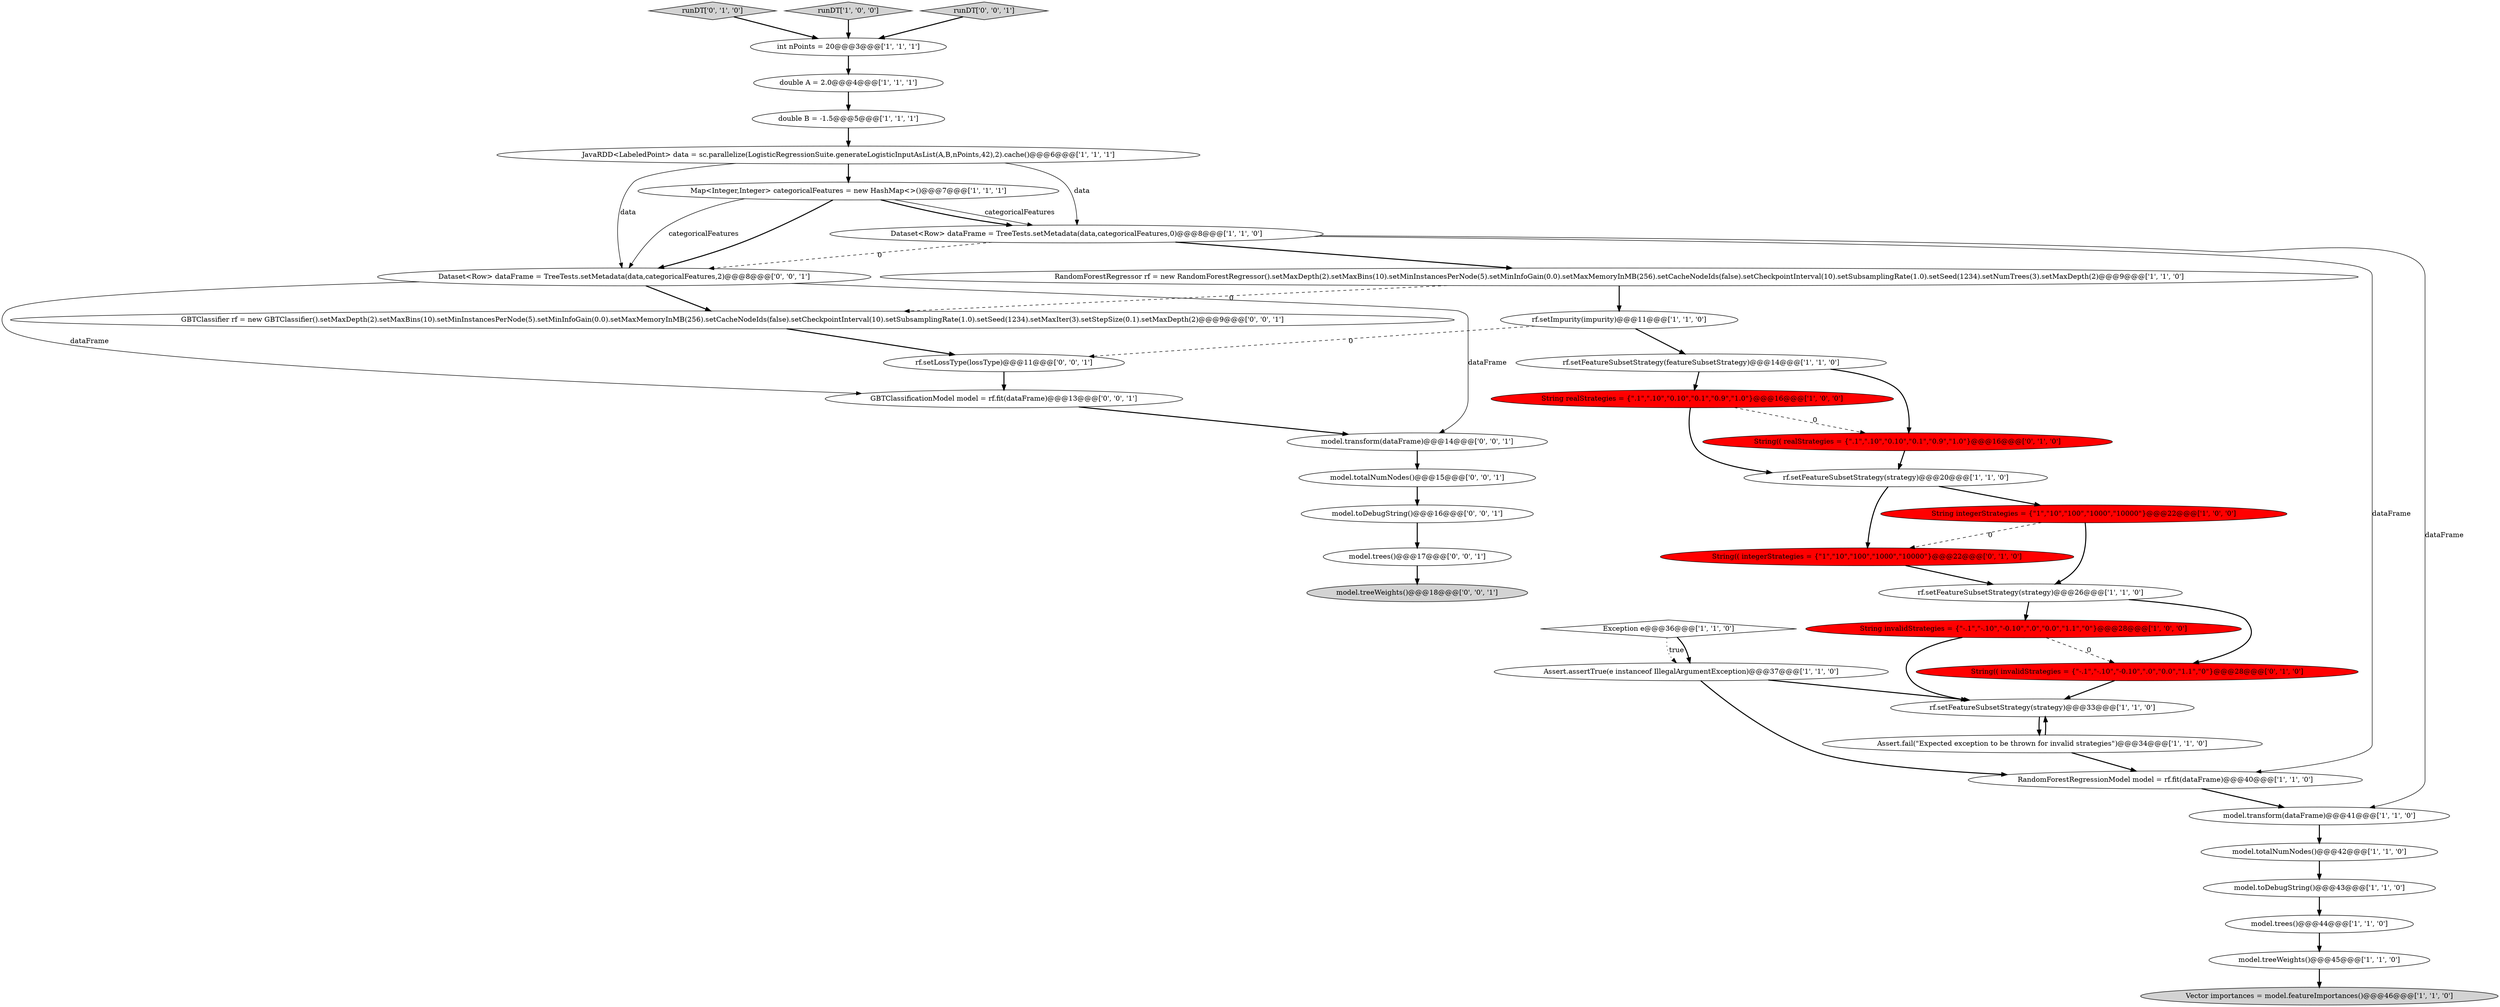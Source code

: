 digraph {
28 [style = filled, label = "String(( integerStrategies = {\"1\",\"10\",\"100\",\"1000\",\"10000\"}@@@22@@@['0', '1', '0']", fillcolor = red, shape = ellipse image = "AAA1AAABBB2BBB"];
11 [style = filled, label = "Assert.fail(\"Expected exception to be thrown for invalid strategies\")@@@34@@@['1', '1', '0']", fillcolor = white, shape = ellipse image = "AAA0AAABBB1BBB"];
23 [style = filled, label = "Map<Integer,Integer> categoricalFeatures = new HashMap<>()@@@7@@@['1', '1', '1']", fillcolor = white, shape = ellipse image = "AAA0AAABBB1BBB"];
38 [style = filled, label = "model.transform(dataFrame)@@@14@@@['0', '0', '1']", fillcolor = white, shape = ellipse image = "AAA0AAABBB3BBB"];
10 [style = filled, label = "model.toDebugString()@@@43@@@['1', '1', '0']", fillcolor = white, shape = ellipse image = "AAA0AAABBB1BBB"];
15 [style = filled, label = "Assert.assertTrue(e instanceof IllegalArgumentException)@@@37@@@['1', '1', '0']", fillcolor = white, shape = ellipse image = "AAA0AAABBB1BBB"];
19 [style = filled, label = "model.treeWeights()@@@45@@@['1', '1', '0']", fillcolor = white, shape = ellipse image = "AAA0AAABBB1BBB"];
12 [style = filled, label = "Dataset<Row> dataFrame = TreeTests.setMetadata(data,categoricalFeatures,0)@@@8@@@['1', '1', '0']", fillcolor = white, shape = ellipse image = "AAA0AAABBB1BBB"];
17 [style = filled, label = "model.trees()@@@44@@@['1', '1', '0']", fillcolor = white, shape = ellipse image = "AAA0AAABBB1BBB"];
4 [style = filled, label = "rf.setFeatureSubsetStrategy(strategy)@@@26@@@['1', '1', '0']", fillcolor = white, shape = ellipse image = "AAA0AAABBB1BBB"];
32 [style = filled, label = "GBTClassifier rf = new GBTClassifier().setMaxDepth(2).setMaxBins(10).setMinInstancesPerNode(5).setMinInfoGain(0.0).setMaxMemoryInMB(256).setCacheNodeIds(false).setCheckpointInterval(10).setSubsamplingRate(1.0).setSeed(1234).setMaxIter(3).setStepSize(0.1).setMaxDepth(2)@@@9@@@['0', '0', '1']", fillcolor = white, shape = ellipse image = "AAA0AAABBB3BBB"];
34 [style = filled, label = "model.toDebugString()@@@16@@@['0', '0', '1']", fillcolor = white, shape = ellipse image = "AAA0AAABBB3BBB"];
24 [style = filled, label = "Vector importances = model.featureImportances()@@@46@@@['1', '1', '0']", fillcolor = lightgray, shape = ellipse image = "AAA0AAABBB1BBB"];
25 [style = filled, label = "Exception e@@@36@@@['1', '1', '0']", fillcolor = white, shape = diamond image = "AAA0AAABBB1BBB"];
22 [style = filled, label = "String realStrategies = {\".1\",\".10\",\"0.10\",\"0.1\",\"0.9\",\"1.0\"}@@@16@@@['1', '0', '0']", fillcolor = red, shape = ellipse image = "AAA1AAABBB1BBB"];
30 [style = filled, label = "GBTClassificationModel model = rf.fit(dataFrame)@@@13@@@['0', '0', '1']", fillcolor = white, shape = ellipse image = "AAA0AAABBB3BBB"];
27 [style = filled, label = "runDT['0', '1', '0']", fillcolor = lightgray, shape = diamond image = "AAA0AAABBB2BBB"];
20 [style = filled, label = "rf.setFeatureSubsetStrategy(strategy)@@@20@@@['1', '1', '0']", fillcolor = white, shape = ellipse image = "AAA0AAABBB1BBB"];
29 [style = filled, label = "String(( realStrategies = {\".1\",\".10\",\"0.10\",\"0.1\",\"0.9\",\"1.0\"}@@@16@@@['0', '1', '0']", fillcolor = red, shape = ellipse image = "AAA1AAABBB2BBB"];
36 [style = filled, label = "model.treeWeights()@@@18@@@['0', '0', '1']", fillcolor = lightgray, shape = ellipse image = "AAA0AAABBB3BBB"];
37 [style = filled, label = "rf.setLossType(lossType)@@@11@@@['0', '0', '1']", fillcolor = white, shape = ellipse image = "AAA0AAABBB3BBB"];
33 [style = filled, label = "model.trees()@@@17@@@['0', '0', '1']", fillcolor = white, shape = ellipse image = "AAA0AAABBB3BBB"];
2 [style = filled, label = "rf.setFeatureSubsetStrategy(strategy)@@@33@@@['1', '1', '0']", fillcolor = white, shape = ellipse image = "AAA0AAABBB1BBB"];
26 [style = filled, label = "String(( invalidStrategies = {\"-.1\",\"-.10\",\"-0.10\",\".0\",\"0.0\",\"1.1\",\"0\"}@@@28@@@['0', '1', '0']", fillcolor = red, shape = ellipse image = "AAA1AAABBB2BBB"];
7 [style = filled, label = "int nPoints = 20@@@3@@@['1', '1', '1']", fillcolor = white, shape = ellipse image = "AAA0AAABBB1BBB"];
16 [style = filled, label = "rf.setImpurity(impurity)@@@11@@@['1', '1', '0']", fillcolor = white, shape = ellipse image = "AAA0AAABBB1BBB"];
14 [style = filled, label = "JavaRDD<LabeledPoint> data = sc.parallelize(LogisticRegressionSuite.generateLogisticInputAsList(A,B,nPoints,42),2).cache()@@@6@@@['1', '1', '1']", fillcolor = white, shape = ellipse image = "AAA0AAABBB1BBB"];
13 [style = filled, label = "runDT['1', '0', '0']", fillcolor = lightgray, shape = diamond image = "AAA0AAABBB1BBB"];
3 [style = filled, label = "model.totalNumNodes()@@@42@@@['1', '1', '0']", fillcolor = white, shape = ellipse image = "AAA0AAABBB1BBB"];
31 [style = filled, label = "runDT['0', '0', '1']", fillcolor = lightgray, shape = diamond image = "AAA0AAABBB3BBB"];
9 [style = filled, label = "double A = 2.0@@@4@@@['1', '1', '1']", fillcolor = white, shape = ellipse image = "AAA0AAABBB1BBB"];
39 [style = filled, label = "model.totalNumNodes()@@@15@@@['0', '0', '1']", fillcolor = white, shape = ellipse image = "AAA0AAABBB3BBB"];
35 [style = filled, label = "Dataset<Row> dataFrame = TreeTests.setMetadata(data,categoricalFeatures,2)@@@8@@@['0', '0', '1']", fillcolor = white, shape = ellipse image = "AAA0AAABBB3BBB"];
6 [style = filled, label = "double B = -1.5@@@5@@@['1', '1', '1']", fillcolor = white, shape = ellipse image = "AAA0AAABBB1BBB"];
8 [style = filled, label = "String integerStrategies = {\"1\",\"10\",\"100\",\"1000\",\"10000\"}@@@22@@@['1', '0', '0']", fillcolor = red, shape = ellipse image = "AAA1AAABBB1BBB"];
1 [style = filled, label = "RandomForestRegressor rf = new RandomForestRegressor().setMaxDepth(2).setMaxBins(10).setMinInstancesPerNode(5).setMinInfoGain(0.0).setMaxMemoryInMB(256).setCacheNodeIds(false).setCheckpointInterval(10).setSubsamplingRate(1.0).setSeed(1234).setNumTrees(3).setMaxDepth(2)@@@9@@@['1', '1', '0']", fillcolor = white, shape = ellipse image = "AAA0AAABBB1BBB"];
0 [style = filled, label = "rf.setFeatureSubsetStrategy(featureSubsetStrategy)@@@14@@@['1', '1', '0']", fillcolor = white, shape = ellipse image = "AAA0AAABBB1BBB"];
5 [style = filled, label = "RandomForestRegressionModel model = rf.fit(dataFrame)@@@40@@@['1', '1', '0']", fillcolor = white, shape = ellipse image = "AAA0AAABBB1BBB"];
18 [style = filled, label = "String invalidStrategies = {\"-.1\",\"-.10\",\"-0.10\",\".0\",\"0.0\",\"1.1\",\"0\"}@@@28@@@['1', '0', '0']", fillcolor = red, shape = ellipse image = "AAA1AAABBB1BBB"];
21 [style = filled, label = "model.transform(dataFrame)@@@41@@@['1', '1', '0']", fillcolor = white, shape = ellipse image = "AAA0AAABBB1BBB"];
30->38 [style = bold, label=""];
14->12 [style = solid, label="data"];
16->0 [style = bold, label=""];
15->2 [style = bold, label=""];
12->5 [style = solid, label="dataFrame"];
16->37 [style = dashed, label="0"];
32->37 [style = bold, label=""];
12->35 [style = dashed, label="0"];
37->30 [style = bold, label=""];
39->34 [style = bold, label=""];
12->21 [style = solid, label="dataFrame"];
35->38 [style = solid, label="dataFrame"];
20->28 [style = bold, label=""];
34->33 [style = bold, label=""];
22->29 [style = dashed, label="0"];
4->26 [style = bold, label=""];
35->32 [style = bold, label=""];
0->29 [style = bold, label=""];
4->18 [style = bold, label=""];
10->17 [style = bold, label=""];
18->2 [style = bold, label=""];
14->35 [style = solid, label="data"];
8->28 [style = dashed, label="0"];
12->1 [style = bold, label=""];
38->39 [style = bold, label=""];
1->32 [style = dashed, label="0"];
17->19 [style = bold, label=""];
11->2 [style = bold, label=""];
31->7 [style = bold, label=""];
15->5 [style = bold, label=""];
35->30 [style = solid, label="dataFrame"];
9->6 [style = bold, label=""];
19->24 [style = bold, label=""];
23->35 [style = bold, label=""];
6->14 [style = bold, label=""];
7->9 [style = bold, label=""];
5->21 [style = bold, label=""];
3->10 [style = bold, label=""];
11->5 [style = bold, label=""];
29->20 [style = bold, label=""];
20->8 [style = bold, label=""];
26->2 [style = bold, label=""];
25->15 [style = dotted, label="true"];
14->23 [style = bold, label=""];
22->20 [style = bold, label=""];
1->16 [style = bold, label=""];
13->7 [style = bold, label=""];
0->22 [style = bold, label=""];
33->36 [style = bold, label=""];
27->7 [style = bold, label=""];
25->15 [style = bold, label=""];
23->35 [style = solid, label="categoricalFeatures"];
23->12 [style = bold, label=""];
23->12 [style = solid, label="categoricalFeatures"];
8->4 [style = bold, label=""];
2->11 [style = bold, label=""];
18->26 [style = dashed, label="0"];
28->4 [style = bold, label=""];
21->3 [style = bold, label=""];
}
